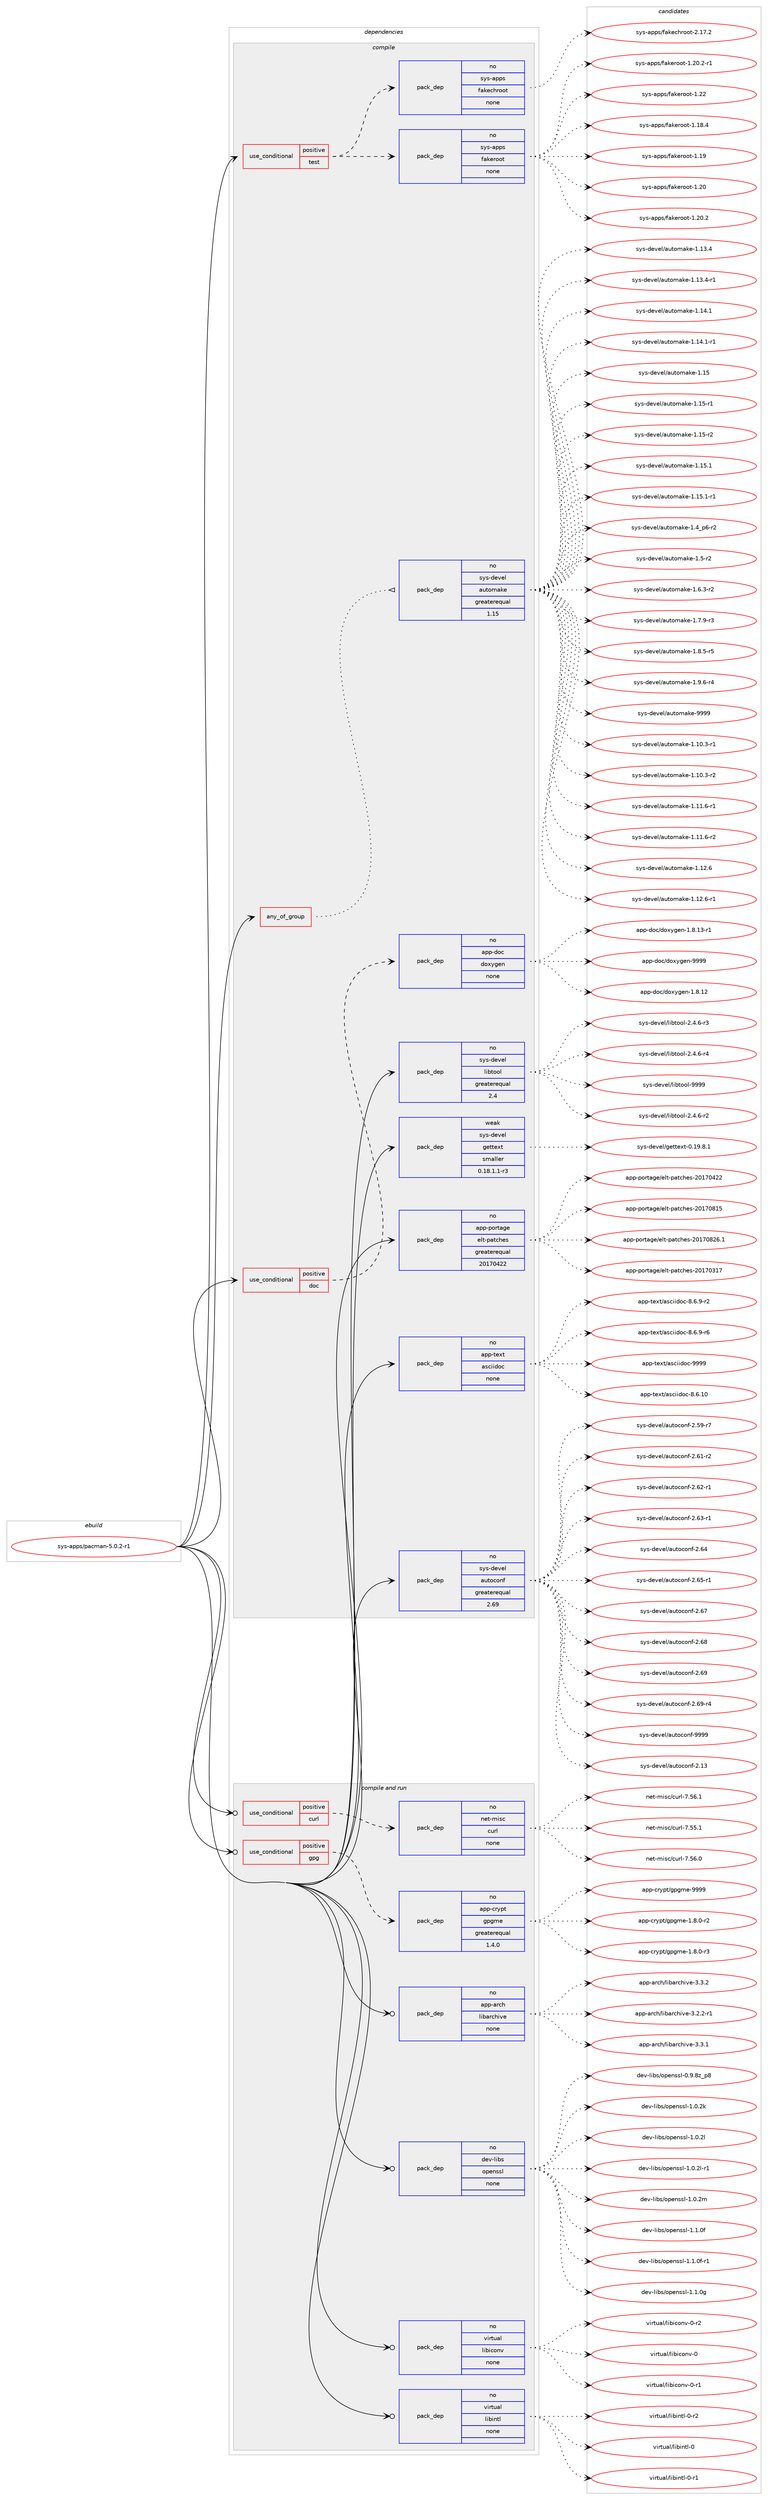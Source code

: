 digraph prolog {

# *************
# Graph options
# *************

newrank=true;
concentrate=true;
compound=true;
graph [rankdir=LR,fontname=Helvetica,fontsize=10,ranksep=1.5];#, ranksep=2.5, nodesep=0.2];
edge  [arrowhead=vee];
node  [fontname=Helvetica,fontsize=10];

# **********
# The ebuild
# **********

subgraph cluster_leftcol {
color=gray;
rank=same;
label=<<i>ebuild</i>>;
id [label="sys-apps/pacman-5.0.2-r1", color=red, width=4, href="../sys-apps/pacman-5.0.2-r1.svg"];
}

# ****************
# The dependencies
# ****************

subgraph cluster_midcol {
color=gray;
label=<<i>dependencies</i>>;
subgraph cluster_compile {
fillcolor="#eeeeee";
style=filled;
label=<<i>compile</i>>;
subgraph any7885 {
dependency471314 [label=<<TABLE BORDER="0" CELLBORDER="1" CELLSPACING="0" CELLPADDING="4"><TR><TD CELLPADDING="10">any_of_group</TD></TR></TABLE>>, shape=none, color=red];subgraph pack349649 {
dependency471315 [label=<<TABLE BORDER="0" CELLBORDER="1" CELLSPACING="0" CELLPADDING="4" WIDTH="220"><TR><TD ROWSPAN="6" CELLPADDING="30">pack_dep</TD></TR><TR><TD WIDTH="110">no</TD></TR><TR><TD>sys-devel</TD></TR><TR><TD>automake</TD></TR><TR><TD>greaterequal</TD></TR><TR><TD>1.15</TD></TR></TABLE>>, shape=none, color=blue];
}
dependency471314:e -> dependency471315:w [weight=20,style="dotted",arrowhead="oinv"];
}
id:e -> dependency471314:w [weight=20,style="solid",arrowhead="vee"];
subgraph cond113525 {
dependency471316 [label=<<TABLE BORDER="0" CELLBORDER="1" CELLSPACING="0" CELLPADDING="4"><TR><TD ROWSPAN="3" CELLPADDING="10">use_conditional</TD></TR><TR><TD>positive</TD></TR><TR><TD>doc</TD></TR></TABLE>>, shape=none, color=red];
subgraph pack349650 {
dependency471317 [label=<<TABLE BORDER="0" CELLBORDER="1" CELLSPACING="0" CELLPADDING="4" WIDTH="220"><TR><TD ROWSPAN="6" CELLPADDING="30">pack_dep</TD></TR><TR><TD WIDTH="110">no</TD></TR><TR><TD>app-doc</TD></TR><TR><TD>doxygen</TD></TR><TR><TD>none</TD></TR><TR><TD></TD></TR></TABLE>>, shape=none, color=blue];
}
dependency471316:e -> dependency471317:w [weight=20,style="dashed",arrowhead="vee"];
}
id:e -> dependency471316:w [weight=20,style="solid",arrowhead="vee"];
subgraph cond113526 {
dependency471318 [label=<<TABLE BORDER="0" CELLBORDER="1" CELLSPACING="0" CELLPADDING="4"><TR><TD ROWSPAN="3" CELLPADDING="10">use_conditional</TD></TR><TR><TD>positive</TD></TR><TR><TD>test</TD></TR></TABLE>>, shape=none, color=red];
subgraph pack349651 {
dependency471319 [label=<<TABLE BORDER="0" CELLBORDER="1" CELLSPACING="0" CELLPADDING="4" WIDTH="220"><TR><TD ROWSPAN="6" CELLPADDING="30">pack_dep</TD></TR><TR><TD WIDTH="110">no</TD></TR><TR><TD>sys-apps</TD></TR><TR><TD>fakeroot</TD></TR><TR><TD>none</TD></TR><TR><TD></TD></TR></TABLE>>, shape=none, color=blue];
}
dependency471318:e -> dependency471319:w [weight=20,style="dashed",arrowhead="vee"];
subgraph pack349652 {
dependency471320 [label=<<TABLE BORDER="0" CELLBORDER="1" CELLSPACING="0" CELLPADDING="4" WIDTH="220"><TR><TD ROWSPAN="6" CELLPADDING="30">pack_dep</TD></TR><TR><TD WIDTH="110">no</TD></TR><TR><TD>sys-apps</TD></TR><TR><TD>fakechroot</TD></TR><TR><TD>none</TD></TR><TR><TD></TD></TR></TABLE>>, shape=none, color=blue];
}
dependency471318:e -> dependency471320:w [weight=20,style="dashed",arrowhead="vee"];
}
id:e -> dependency471318:w [weight=20,style="solid",arrowhead="vee"];
subgraph pack349653 {
dependency471321 [label=<<TABLE BORDER="0" CELLBORDER="1" CELLSPACING="0" CELLPADDING="4" WIDTH="220"><TR><TD ROWSPAN="6" CELLPADDING="30">pack_dep</TD></TR><TR><TD WIDTH="110">no</TD></TR><TR><TD>app-portage</TD></TR><TR><TD>elt-patches</TD></TR><TR><TD>greaterequal</TD></TR><TR><TD>20170422</TD></TR></TABLE>>, shape=none, color=blue];
}
id:e -> dependency471321:w [weight=20,style="solid",arrowhead="vee"];
subgraph pack349654 {
dependency471322 [label=<<TABLE BORDER="0" CELLBORDER="1" CELLSPACING="0" CELLPADDING="4" WIDTH="220"><TR><TD ROWSPAN="6" CELLPADDING="30">pack_dep</TD></TR><TR><TD WIDTH="110">no</TD></TR><TR><TD>app-text</TD></TR><TR><TD>asciidoc</TD></TR><TR><TD>none</TD></TR><TR><TD></TD></TR></TABLE>>, shape=none, color=blue];
}
id:e -> dependency471322:w [weight=20,style="solid",arrowhead="vee"];
subgraph pack349655 {
dependency471323 [label=<<TABLE BORDER="0" CELLBORDER="1" CELLSPACING="0" CELLPADDING="4" WIDTH="220"><TR><TD ROWSPAN="6" CELLPADDING="30">pack_dep</TD></TR><TR><TD WIDTH="110">no</TD></TR><TR><TD>sys-devel</TD></TR><TR><TD>autoconf</TD></TR><TR><TD>greaterequal</TD></TR><TR><TD>2.69</TD></TR></TABLE>>, shape=none, color=blue];
}
id:e -> dependency471323:w [weight=20,style="solid",arrowhead="vee"];
subgraph pack349656 {
dependency471324 [label=<<TABLE BORDER="0" CELLBORDER="1" CELLSPACING="0" CELLPADDING="4" WIDTH="220"><TR><TD ROWSPAN="6" CELLPADDING="30">pack_dep</TD></TR><TR><TD WIDTH="110">no</TD></TR><TR><TD>sys-devel</TD></TR><TR><TD>libtool</TD></TR><TR><TD>greaterequal</TD></TR><TR><TD>2.4</TD></TR></TABLE>>, shape=none, color=blue];
}
id:e -> dependency471324:w [weight=20,style="solid",arrowhead="vee"];
subgraph pack349657 {
dependency471325 [label=<<TABLE BORDER="0" CELLBORDER="1" CELLSPACING="0" CELLPADDING="4" WIDTH="220"><TR><TD ROWSPAN="6" CELLPADDING="30">pack_dep</TD></TR><TR><TD WIDTH="110">weak</TD></TR><TR><TD>sys-devel</TD></TR><TR><TD>gettext</TD></TR><TR><TD>smaller</TD></TR><TR><TD>0.18.1.1-r3</TD></TR></TABLE>>, shape=none, color=blue];
}
id:e -> dependency471325:w [weight=20,style="solid",arrowhead="vee"];
}
subgraph cluster_compileandrun {
fillcolor="#eeeeee";
style=filled;
label=<<i>compile and run</i>>;
subgraph cond113527 {
dependency471326 [label=<<TABLE BORDER="0" CELLBORDER="1" CELLSPACING="0" CELLPADDING="4"><TR><TD ROWSPAN="3" CELLPADDING="10">use_conditional</TD></TR><TR><TD>positive</TD></TR><TR><TD>curl</TD></TR></TABLE>>, shape=none, color=red];
subgraph pack349658 {
dependency471327 [label=<<TABLE BORDER="0" CELLBORDER="1" CELLSPACING="0" CELLPADDING="4" WIDTH="220"><TR><TD ROWSPAN="6" CELLPADDING="30">pack_dep</TD></TR><TR><TD WIDTH="110">no</TD></TR><TR><TD>net-misc</TD></TR><TR><TD>curl</TD></TR><TR><TD>none</TD></TR><TR><TD></TD></TR></TABLE>>, shape=none, color=blue];
}
dependency471326:e -> dependency471327:w [weight=20,style="dashed",arrowhead="vee"];
}
id:e -> dependency471326:w [weight=20,style="solid",arrowhead="odotvee"];
subgraph cond113528 {
dependency471328 [label=<<TABLE BORDER="0" CELLBORDER="1" CELLSPACING="0" CELLPADDING="4"><TR><TD ROWSPAN="3" CELLPADDING="10">use_conditional</TD></TR><TR><TD>positive</TD></TR><TR><TD>gpg</TD></TR></TABLE>>, shape=none, color=red];
subgraph pack349659 {
dependency471329 [label=<<TABLE BORDER="0" CELLBORDER="1" CELLSPACING="0" CELLPADDING="4" WIDTH="220"><TR><TD ROWSPAN="6" CELLPADDING="30">pack_dep</TD></TR><TR><TD WIDTH="110">no</TD></TR><TR><TD>app-crypt</TD></TR><TR><TD>gpgme</TD></TR><TR><TD>greaterequal</TD></TR><TR><TD>1.4.0</TD></TR></TABLE>>, shape=none, color=blue];
}
dependency471328:e -> dependency471329:w [weight=20,style="dashed",arrowhead="vee"];
}
id:e -> dependency471328:w [weight=20,style="solid",arrowhead="odotvee"];
subgraph pack349660 {
dependency471330 [label=<<TABLE BORDER="0" CELLBORDER="1" CELLSPACING="0" CELLPADDING="4" WIDTH="220"><TR><TD ROWSPAN="6" CELLPADDING="30">pack_dep</TD></TR><TR><TD WIDTH="110">no</TD></TR><TR><TD>app-arch</TD></TR><TR><TD>libarchive</TD></TR><TR><TD>none</TD></TR><TR><TD></TD></TR></TABLE>>, shape=none, color=blue];
}
id:e -> dependency471330:w [weight=20,style="solid",arrowhead="odotvee"];
subgraph pack349661 {
dependency471331 [label=<<TABLE BORDER="0" CELLBORDER="1" CELLSPACING="0" CELLPADDING="4" WIDTH="220"><TR><TD ROWSPAN="6" CELLPADDING="30">pack_dep</TD></TR><TR><TD WIDTH="110">no</TD></TR><TR><TD>dev-libs</TD></TR><TR><TD>openssl</TD></TR><TR><TD>none</TD></TR><TR><TD></TD></TR></TABLE>>, shape=none, color=blue];
}
id:e -> dependency471331:w [weight=20,style="solid",arrowhead="odotvee"];
subgraph pack349662 {
dependency471332 [label=<<TABLE BORDER="0" CELLBORDER="1" CELLSPACING="0" CELLPADDING="4" WIDTH="220"><TR><TD ROWSPAN="6" CELLPADDING="30">pack_dep</TD></TR><TR><TD WIDTH="110">no</TD></TR><TR><TD>virtual</TD></TR><TR><TD>libiconv</TD></TR><TR><TD>none</TD></TR><TR><TD></TD></TR></TABLE>>, shape=none, color=blue];
}
id:e -> dependency471332:w [weight=20,style="solid",arrowhead="odotvee"];
subgraph pack349663 {
dependency471333 [label=<<TABLE BORDER="0" CELLBORDER="1" CELLSPACING="0" CELLPADDING="4" WIDTH="220"><TR><TD ROWSPAN="6" CELLPADDING="30">pack_dep</TD></TR><TR><TD WIDTH="110">no</TD></TR><TR><TD>virtual</TD></TR><TR><TD>libintl</TD></TR><TR><TD>none</TD></TR><TR><TD></TD></TR></TABLE>>, shape=none, color=blue];
}
id:e -> dependency471333:w [weight=20,style="solid",arrowhead="odotvee"];
}
subgraph cluster_run {
fillcolor="#eeeeee";
style=filled;
label=<<i>run</i>>;
}
}

# **************
# The candidates
# **************

subgraph cluster_choices {
rank=same;
color=gray;
label=<<i>candidates</i>>;

subgraph choice349649 {
color=black;
nodesep=1;
choice11512111545100101118101108479711711611110997107101454946494846514511449 [label="sys-devel/automake-1.10.3-r1", color=red, width=4,href="../sys-devel/automake-1.10.3-r1.svg"];
choice11512111545100101118101108479711711611110997107101454946494846514511450 [label="sys-devel/automake-1.10.3-r2", color=red, width=4,href="../sys-devel/automake-1.10.3-r2.svg"];
choice11512111545100101118101108479711711611110997107101454946494946544511449 [label="sys-devel/automake-1.11.6-r1", color=red, width=4,href="../sys-devel/automake-1.11.6-r1.svg"];
choice11512111545100101118101108479711711611110997107101454946494946544511450 [label="sys-devel/automake-1.11.6-r2", color=red, width=4,href="../sys-devel/automake-1.11.6-r2.svg"];
choice1151211154510010111810110847971171161111099710710145494649504654 [label="sys-devel/automake-1.12.6", color=red, width=4,href="../sys-devel/automake-1.12.6.svg"];
choice11512111545100101118101108479711711611110997107101454946495046544511449 [label="sys-devel/automake-1.12.6-r1", color=red, width=4,href="../sys-devel/automake-1.12.6-r1.svg"];
choice1151211154510010111810110847971171161111099710710145494649514652 [label="sys-devel/automake-1.13.4", color=red, width=4,href="../sys-devel/automake-1.13.4.svg"];
choice11512111545100101118101108479711711611110997107101454946495146524511449 [label="sys-devel/automake-1.13.4-r1", color=red, width=4,href="../sys-devel/automake-1.13.4-r1.svg"];
choice1151211154510010111810110847971171161111099710710145494649524649 [label="sys-devel/automake-1.14.1", color=red, width=4,href="../sys-devel/automake-1.14.1.svg"];
choice11512111545100101118101108479711711611110997107101454946495246494511449 [label="sys-devel/automake-1.14.1-r1", color=red, width=4,href="../sys-devel/automake-1.14.1-r1.svg"];
choice115121115451001011181011084797117116111109971071014549464953 [label="sys-devel/automake-1.15", color=red, width=4,href="../sys-devel/automake-1.15.svg"];
choice1151211154510010111810110847971171161111099710710145494649534511449 [label="sys-devel/automake-1.15-r1", color=red, width=4,href="../sys-devel/automake-1.15-r1.svg"];
choice1151211154510010111810110847971171161111099710710145494649534511450 [label="sys-devel/automake-1.15-r2", color=red, width=4,href="../sys-devel/automake-1.15-r2.svg"];
choice1151211154510010111810110847971171161111099710710145494649534649 [label="sys-devel/automake-1.15.1", color=red, width=4,href="../sys-devel/automake-1.15.1.svg"];
choice11512111545100101118101108479711711611110997107101454946495346494511449 [label="sys-devel/automake-1.15.1-r1", color=red, width=4,href="../sys-devel/automake-1.15.1-r1.svg"];
choice115121115451001011181011084797117116111109971071014549465295112544511450 [label="sys-devel/automake-1.4_p6-r2", color=red, width=4,href="../sys-devel/automake-1.4_p6-r2.svg"];
choice11512111545100101118101108479711711611110997107101454946534511450 [label="sys-devel/automake-1.5-r2", color=red, width=4,href="../sys-devel/automake-1.5-r2.svg"];
choice115121115451001011181011084797117116111109971071014549465446514511450 [label="sys-devel/automake-1.6.3-r2", color=red, width=4,href="../sys-devel/automake-1.6.3-r2.svg"];
choice115121115451001011181011084797117116111109971071014549465546574511451 [label="sys-devel/automake-1.7.9-r3", color=red, width=4,href="../sys-devel/automake-1.7.9-r3.svg"];
choice115121115451001011181011084797117116111109971071014549465646534511453 [label="sys-devel/automake-1.8.5-r5", color=red, width=4,href="../sys-devel/automake-1.8.5-r5.svg"];
choice115121115451001011181011084797117116111109971071014549465746544511452 [label="sys-devel/automake-1.9.6-r4", color=red, width=4,href="../sys-devel/automake-1.9.6-r4.svg"];
choice115121115451001011181011084797117116111109971071014557575757 [label="sys-devel/automake-9999", color=red, width=4,href="../sys-devel/automake-9999.svg"];
dependency471315:e -> choice11512111545100101118101108479711711611110997107101454946494846514511449:w [style=dotted,weight="100"];
dependency471315:e -> choice11512111545100101118101108479711711611110997107101454946494846514511450:w [style=dotted,weight="100"];
dependency471315:e -> choice11512111545100101118101108479711711611110997107101454946494946544511449:w [style=dotted,weight="100"];
dependency471315:e -> choice11512111545100101118101108479711711611110997107101454946494946544511450:w [style=dotted,weight="100"];
dependency471315:e -> choice1151211154510010111810110847971171161111099710710145494649504654:w [style=dotted,weight="100"];
dependency471315:e -> choice11512111545100101118101108479711711611110997107101454946495046544511449:w [style=dotted,weight="100"];
dependency471315:e -> choice1151211154510010111810110847971171161111099710710145494649514652:w [style=dotted,weight="100"];
dependency471315:e -> choice11512111545100101118101108479711711611110997107101454946495146524511449:w [style=dotted,weight="100"];
dependency471315:e -> choice1151211154510010111810110847971171161111099710710145494649524649:w [style=dotted,weight="100"];
dependency471315:e -> choice11512111545100101118101108479711711611110997107101454946495246494511449:w [style=dotted,weight="100"];
dependency471315:e -> choice115121115451001011181011084797117116111109971071014549464953:w [style=dotted,weight="100"];
dependency471315:e -> choice1151211154510010111810110847971171161111099710710145494649534511449:w [style=dotted,weight="100"];
dependency471315:e -> choice1151211154510010111810110847971171161111099710710145494649534511450:w [style=dotted,weight="100"];
dependency471315:e -> choice1151211154510010111810110847971171161111099710710145494649534649:w [style=dotted,weight="100"];
dependency471315:e -> choice11512111545100101118101108479711711611110997107101454946495346494511449:w [style=dotted,weight="100"];
dependency471315:e -> choice115121115451001011181011084797117116111109971071014549465295112544511450:w [style=dotted,weight="100"];
dependency471315:e -> choice11512111545100101118101108479711711611110997107101454946534511450:w [style=dotted,weight="100"];
dependency471315:e -> choice115121115451001011181011084797117116111109971071014549465446514511450:w [style=dotted,weight="100"];
dependency471315:e -> choice115121115451001011181011084797117116111109971071014549465546574511451:w [style=dotted,weight="100"];
dependency471315:e -> choice115121115451001011181011084797117116111109971071014549465646534511453:w [style=dotted,weight="100"];
dependency471315:e -> choice115121115451001011181011084797117116111109971071014549465746544511452:w [style=dotted,weight="100"];
dependency471315:e -> choice115121115451001011181011084797117116111109971071014557575757:w [style=dotted,weight="100"];
}
subgraph choice349650 {
color=black;
nodesep=1;
choice9711211245100111994710011112012110310111045494656464950 [label="app-doc/doxygen-1.8.12", color=red, width=4,href="../app-doc/doxygen-1.8.12.svg"];
choice97112112451001119947100111120121103101110454946564649514511449 [label="app-doc/doxygen-1.8.13-r1", color=red, width=4,href="../app-doc/doxygen-1.8.13-r1.svg"];
choice971121124510011199471001111201211031011104557575757 [label="app-doc/doxygen-9999", color=red, width=4,href="../app-doc/doxygen-9999.svg"];
dependency471317:e -> choice9711211245100111994710011112012110310111045494656464950:w [style=dotted,weight="100"];
dependency471317:e -> choice97112112451001119947100111120121103101110454946564649514511449:w [style=dotted,weight="100"];
dependency471317:e -> choice971121124510011199471001111201211031011104557575757:w [style=dotted,weight="100"];
}
subgraph choice349651 {
color=black;
nodesep=1;
choice1151211154597112112115471029710710111411111111645494649564652 [label="sys-apps/fakeroot-1.18.4", color=red, width=4,href="../sys-apps/fakeroot-1.18.4.svg"];
choice115121115459711211211547102971071011141111111164549464957 [label="sys-apps/fakeroot-1.19", color=red, width=4,href="../sys-apps/fakeroot-1.19.svg"];
choice115121115459711211211547102971071011141111111164549465048 [label="sys-apps/fakeroot-1.20", color=red, width=4,href="../sys-apps/fakeroot-1.20.svg"];
choice1151211154597112112115471029710710111411111111645494650484650 [label="sys-apps/fakeroot-1.20.2", color=red, width=4,href="../sys-apps/fakeroot-1.20.2.svg"];
choice11512111545971121121154710297107101114111111116454946504846504511449 [label="sys-apps/fakeroot-1.20.2-r1", color=red, width=4,href="../sys-apps/fakeroot-1.20.2-r1.svg"];
choice115121115459711211211547102971071011141111111164549465050 [label="sys-apps/fakeroot-1.22", color=red, width=4,href="../sys-apps/fakeroot-1.22.svg"];
dependency471319:e -> choice1151211154597112112115471029710710111411111111645494649564652:w [style=dotted,weight="100"];
dependency471319:e -> choice115121115459711211211547102971071011141111111164549464957:w [style=dotted,weight="100"];
dependency471319:e -> choice115121115459711211211547102971071011141111111164549465048:w [style=dotted,weight="100"];
dependency471319:e -> choice1151211154597112112115471029710710111411111111645494650484650:w [style=dotted,weight="100"];
dependency471319:e -> choice11512111545971121121154710297107101114111111116454946504846504511449:w [style=dotted,weight="100"];
dependency471319:e -> choice115121115459711211211547102971071011141111111164549465050:w [style=dotted,weight="100"];
}
subgraph choice349652 {
color=black;
nodesep=1;
choice115121115459711211211547102971071019910411411111111645504649554650 [label="sys-apps/fakechroot-2.17.2", color=red, width=4,href="../sys-apps/fakechroot-2.17.2.svg"];
dependency471320:e -> choice115121115459711211211547102971071019910411411111111645504649554650:w [style=dotted,weight="100"];
}
subgraph choice349653 {
color=black;
nodesep=1;
choice97112112451121111141169710310147101108116451129711699104101115455048495548514955 [label="app-portage/elt-patches-20170317", color=red, width=4,href="../app-portage/elt-patches-20170317.svg"];
choice97112112451121111141169710310147101108116451129711699104101115455048495548525050 [label="app-portage/elt-patches-20170422", color=red, width=4,href="../app-portage/elt-patches-20170422.svg"];
choice97112112451121111141169710310147101108116451129711699104101115455048495548564953 [label="app-portage/elt-patches-20170815", color=red, width=4,href="../app-portage/elt-patches-20170815.svg"];
choice971121124511211111411697103101471011081164511297116991041011154550484955485650544649 [label="app-portage/elt-patches-20170826.1", color=red, width=4,href="../app-portage/elt-patches-20170826.1.svg"];
dependency471321:e -> choice97112112451121111141169710310147101108116451129711699104101115455048495548514955:w [style=dotted,weight="100"];
dependency471321:e -> choice97112112451121111141169710310147101108116451129711699104101115455048495548525050:w [style=dotted,weight="100"];
dependency471321:e -> choice97112112451121111141169710310147101108116451129711699104101115455048495548564953:w [style=dotted,weight="100"];
dependency471321:e -> choice971121124511211111411697103101471011081164511297116991041011154550484955485650544649:w [style=dotted,weight="100"];
}
subgraph choice349654 {
color=black;
nodesep=1;
choice97112112451161011201164797115991051051001119945564654464948 [label="app-text/asciidoc-8.6.10", color=red, width=4,href="../app-text/asciidoc-8.6.10.svg"];
choice9711211245116101120116479711599105105100111994556465446574511450 [label="app-text/asciidoc-8.6.9-r2", color=red, width=4,href="../app-text/asciidoc-8.6.9-r2.svg"];
choice9711211245116101120116479711599105105100111994556465446574511454 [label="app-text/asciidoc-8.6.9-r6", color=red, width=4,href="../app-text/asciidoc-8.6.9-r6.svg"];
choice9711211245116101120116479711599105105100111994557575757 [label="app-text/asciidoc-9999", color=red, width=4,href="../app-text/asciidoc-9999.svg"];
dependency471322:e -> choice97112112451161011201164797115991051051001119945564654464948:w [style=dotted,weight="100"];
dependency471322:e -> choice9711211245116101120116479711599105105100111994556465446574511450:w [style=dotted,weight="100"];
dependency471322:e -> choice9711211245116101120116479711599105105100111994556465446574511454:w [style=dotted,weight="100"];
dependency471322:e -> choice9711211245116101120116479711599105105100111994557575757:w [style=dotted,weight="100"];
}
subgraph choice349655 {
color=black;
nodesep=1;
choice115121115451001011181011084797117116111991111101024550464951 [label="sys-devel/autoconf-2.13", color=red, width=4,href="../sys-devel/autoconf-2.13.svg"];
choice1151211154510010111810110847971171161119911111010245504653574511455 [label="sys-devel/autoconf-2.59-r7", color=red, width=4,href="../sys-devel/autoconf-2.59-r7.svg"];
choice1151211154510010111810110847971171161119911111010245504654494511450 [label="sys-devel/autoconf-2.61-r2", color=red, width=4,href="../sys-devel/autoconf-2.61-r2.svg"];
choice1151211154510010111810110847971171161119911111010245504654504511449 [label="sys-devel/autoconf-2.62-r1", color=red, width=4,href="../sys-devel/autoconf-2.62-r1.svg"];
choice1151211154510010111810110847971171161119911111010245504654514511449 [label="sys-devel/autoconf-2.63-r1", color=red, width=4,href="../sys-devel/autoconf-2.63-r1.svg"];
choice115121115451001011181011084797117116111991111101024550465452 [label="sys-devel/autoconf-2.64", color=red, width=4,href="../sys-devel/autoconf-2.64.svg"];
choice1151211154510010111810110847971171161119911111010245504654534511449 [label="sys-devel/autoconf-2.65-r1", color=red, width=4,href="../sys-devel/autoconf-2.65-r1.svg"];
choice115121115451001011181011084797117116111991111101024550465455 [label="sys-devel/autoconf-2.67", color=red, width=4,href="../sys-devel/autoconf-2.67.svg"];
choice115121115451001011181011084797117116111991111101024550465456 [label="sys-devel/autoconf-2.68", color=red, width=4,href="../sys-devel/autoconf-2.68.svg"];
choice115121115451001011181011084797117116111991111101024550465457 [label="sys-devel/autoconf-2.69", color=red, width=4,href="../sys-devel/autoconf-2.69.svg"];
choice1151211154510010111810110847971171161119911111010245504654574511452 [label="sys-devel/autoconf-2.69-r4", color=red, width=4,href="../sys-devel/autoconf-2.69-r4.svg"];
choice115121115451001011181011084797117116111991111101024557575757 [label="sys-devel/autoconf-9999", color=red, width=4,href="../sys-devel/autoconf-9999.svg"];
dependency471323:e -> choice115121115451001011181011084797117116111991111101024550464951:w [style=dotted,weight="100"];
dependency471323:e -> choice1151211154510010111810110847971171161119911111010245504653574511455:w [style=dotted,weight="100"];
dependency471323:e -> choice1151211154510010111810110847971171161119911111010245504654494511450:w [style=dotted,weight="100"];
dependency471323:e -> choice1151211154510010111810110847971171161119911111010245504654504511449:w [style=dotted,weight="100"];
dependency471323:e -> choice1151211154510010111810110847971171161119911111010245504654514511449:w [style=dotted,weight="100"];
dependency471323:e -> choice115121115451001011181011084797117116111991111101024550465452:w [style=dotted,weight="100"];
dependency471323:e -> choice1151211154510010111810110847971171161119911111010245504654534511449:w [style=dotted,weight="100"];
dependency471323:e -> choice115121115451001011181011084797117116111991111101024550465455:w [style=dotted,weight="100"];
dependency471323:e -> choice115121115451001011181011084797117116111991111101024550465456:w [style=dotted,weight="100"];
dependency471323:e -> choice115121115451001011181011084797117116111991111101024550465457:w [style=dotted,weight="100"];
dependency471323:e -> choice1151211154510010111810110847971171161119911111010245504654574511452:w [style=dotted,weight="100"];
dependency471323:e -> choice115121115451001011181011084797117116111991111101024557575757:w [style=dotted,weight="100"];
}
subgraph choice349656 {
color=black;
nodesep=1;
choice1151211154510010111810110847108105981161111111084550465246544511450 [label="sys-devel/libtool-2.4.6-r2", color=red, width=4,href="../sys-devel/libtool-2.4.6-r2.svg"];
choice1151211154510010111810110847108105981161111111084550465246544511451 [label="sys-devel/libtool-2.4.6-r3", color=red, width=4,href="../sys-devel/libtool-2.4.6-r3.svg"];
choice1151211154510010111810110847108105981161111111084550465246544511452 [label="sys-devel/libtool-2.4.6-r4", color=red, width=4,href="../sys-devel/libtool-2.4.6-r4.svg"];
choice1151211154510010111810110847108105981161111111084557575757 [label="sys-devel/libtool-9999", color=red, width=4,href="../sys-devel/libtool-9999.svg"];
dependency471324:e -> choice1151211154510010111810110847108105981161111111084550465246544511450:w [style=dotted,weight="100"];
dependency471324:e -> choice1151211154510010111810110847108105981161111111084550465246544511451:w [style=dotted,weight="100"];
dependency471324:e -> choice1151211154510010111810110847108105981161111111084550465246544511452:w [style=dotted,weight="100"];
dependency471324:e -> choice1151211154510010111810110847108105981161111111084557575757:w [style=dotted,weight="100"];
}
subgraph choice349657 {
color=black;
nodesep=1;
choice1151211154510010111810110847103101116116101120116454846495746564649 [label="sys-devel/gettext-0.19.8.1", color=red, width=4,href="../sys-devel/gettext-0.19.8.1.svg"];
dependency471325:e -> choice1151211154510010111810110847103101116116101120116454846495746564649:w [style=dotted,weight="100"];
}
subgraph choice349658 {
color=black;
nodesep=1;
choice1101011164510910511599479911711410845554653534649 [label="net-misc/curl-7.55.1", color=red, width=4,href="../net-misc/curl-7.55.1.svg"];
choice1101011164510910511599479911711410845554653544648 [label="net-misc/curl-7.56.0", color=red, width=4,href="../net-misc/curl-7.56.0.svg"];
choice1101011164510910511599479911711410845554653544649 [label="net-misc/curl-7.56.1", color=red, width=4,href="../net-misc/curl-7.56.1.svg"];
dependency471327:e -> choice1101011164510910511599479911711410845554653534649:w [style=dotted,weight="100"];
dependency471327:e -> choice1101011164510910511599479911711410845554653544648:w [style=dotted,weight="100"];
dependency471327:e -> choice1101011164510910511599479911711410845554653544649:w [style=dotted,weight="100"];
}
subgraph choice349659 {
color=black;
nodesep=1;
choice971121124599114121112116471031121031091014549465646484511450 [label="app-crypt/gpgme-1.8.0-r2", color=red, width=4,href="../app-crypt/gpgme-1.8.0-r2.svg"];
choice971121124599114121112116471031121031091014549465646484511451 [label="app-crypt/gpgme-1.8.0-r3", color=red, width=4,href="../app-crypt/gpgme-1.8.0-r3.svg"];
choice971121124599114121112116471031121031091014557575757 [label="app-crypt/gpgme-9999", color=red, width=4,href="../app-crypt/gpgme-9999.svg"];
dependency471329:e -> choice971121124599114121112116471031121031091014549465646484511450:w [style=dotted,weight="100"];
dependency471329:e -> choice971121124599114121112116471031121031091014549465646484511451:w [style=dotted,weight="100"];
dependency471329:e -> choice971121124599114121112116471031121031091014557575757:w [style=dotted,weight="100"];
}
subgraph choice349660 {
color=black;
nodesep=1;
choice97112112459711499104471081059897114991041051181014551465046504511449 [label="app-arch/libarchive-3.2.2-r1", color=red, width=4,href="../app-arch/libarchive-3.2.2-r1.svg"];
choice9711211245971149910447108105989711499104105118101455146514649 [label="app-arch/libarchive-3.3.1", color=red, width=4,href="../app-arch/libarchive-3.3.1.svg"];
choice9711211245971149910447108105989711499104105118101455146514650 [label="app-arch/libarchive-3.3.2", color=red, width=4,href="../app-arch/libarchive-3.3.2.svg"];
dependency471330:e -> choice97112112459711499104471081059897114991041051181014551465046504511449:w [style=dotted,weight="100"];
dependency471330:e -> choice9711211245971149910447108105989711499104105118101455146514649:w [style=dotted,weight="100"];
dependency471330:e -> choice9711211245971149910447108105989711499104105118101455146514650:w [style=dotted,weight="100"];
}
subgraph choice349661 {
color=black;
nodesep=1;
choice1001011184510810598115471111121011101151151084548465746561229511256 [label="dev-libs/openssl-0.9.8z_p8", color=red, width=4,href="../dev-libs/openssl-0.9.8z_p8.svg"];
choice100101118451081059811547111112101110115115108454946484650107 [label="dev-libs/openssl-1.0.2k", color=red, width=4,href="../dev-libs/openssl-1.0.2k.svg"];
choice100101118451081059811547111112101110115115108454946484650108 [label="dev-libs/openssl-1.0.2l", color=red, width=4,href="../dev-libs/openssl-1.0.2l.svg"];
choice1001011184510810598115471111121011101151151084549464846501084511449 [label="dev-libs/openssl-1.0.2l-r1", color=red, width=4,href="../dev-libs/openssl-1.0.2l-r1.svg"];
choice100101118451081059811547111112101110115115108454946484650109 [label="dev-libs/openssl-1.0.2m", color=red, width=4,href="../dev-libs/openssl-1.0.2m.svg"];
choice100101118451081059811547111112101110115115108454946494648102 [label="dev-libs/openssl-1.1.0f", color=red, width=4,href="../dev-libs/openssl-1.1.0f.svg"];
choice1001011184510810598115471111121011101151151084549464946481024511449 [label="dev-libs/openssl-1.1.0f-r1", color=red, width=4,href="../dev-libs/openssl-1.1.0f-r1.svg"];
choice100101118451081059811547111112101110115115108454946494648103 [label="dev-libs/openssl-1.1.0g", color=red, width=4,href="../dev-libs/openssl-1.1.0g.svg"];
dependency471331:e -> choice1001011184510810598115471111121011101151151084548465746561229511256:w [style=dotted,weight="100"];
dependency471331:e -> choice100101118451081059811547111112101110115115108454946484650107:w [style=dotted,weight="100"];
dependency471331:e -> choice100101118451081059811547111112101110115115108454946484650108:w [style=dotted,weight="100"];
dependency471331:e -> choice1001011184510810598115471111121011101151151084549464846501084511449:w [style=dotted,weight="100"];
dependency471331:e -> choice100101118451081059811547111112101110115115108454946484650109:w [style=dotted,weight="100"];
dependency471331:e -> choice100101118451081059811547111112101110115115108454946494648102:w [style=dotted,weight="100"];
dependency471331:e -> choice1001011184510810598115471111121011101151151084549464946481024511449:w [style=dotted,weight="100"];
dependency471331:e -> choice100101118451081059811547111112101110115115108454946494648103:w [style=dotted,weight="100"];
}
subgraph choice349662 {
color=black;
nodesep=1;
choice118105114116117971084710810598105991111101184548 [label="virtual/libiconv-0", color=red, width=4,href="../virtual/libiconv-0.svg"];
choice1181051141161179710847108105981059911111011845484511449 [label="virtual/libiconv-0-r1", color=red, width=4,href="../virtual/libiconv-0-r1.svg"];
choice1181051141161179710847108105981059911111011845484511450 [label="virtual/libiconv-0-r2", color=red, width=4,href="../virtual/libiconv-0-r2.svg"];
dependency471332:e -> choice118105114116117971084710810598105991111101184548:w [style=dotted,weight="100"];
dependency471332:e -> choice1181051141161179710847108105981059911111011845484511449:w [style=dotted,weight="100"];
dependency471332:e -> choice1181051141161179710847108105981059911111011845484511450:w [style=dotted,weight="100"];
}
subgraph choice349663 {
color=black;
nodesep=1;
choice1181051141161179710847108105981051101161084548 [label="virtual/libintl-0", color=red, width=4,href="../virtual/libintl-0.svg"];
choice11810511411611797108471081059810511011610845484511449 [label="virtual/libintl-0-r1", color=red, width=4,href="../virtual/libintl-0-r1.svg"];
choice11810511411611797108471081059810511011610845484511450 [label="virtual/libintl-0-r2", color=red, width=4,href="../virtual/libintl-0-r2.svg"];
dependency471333:e -> choice1181051141161179710847108105981051101161084548:w [style=dotted,weight="100"];
dependency471333:e -> choice11810511411611797108471081059810511011610845484511449:w [style=dotted,weight="100"];
dependency471333:e -> choice11810511411611797108471081059810511011610845484511450:w [style=dotted,weight="100"];
}
}

}
